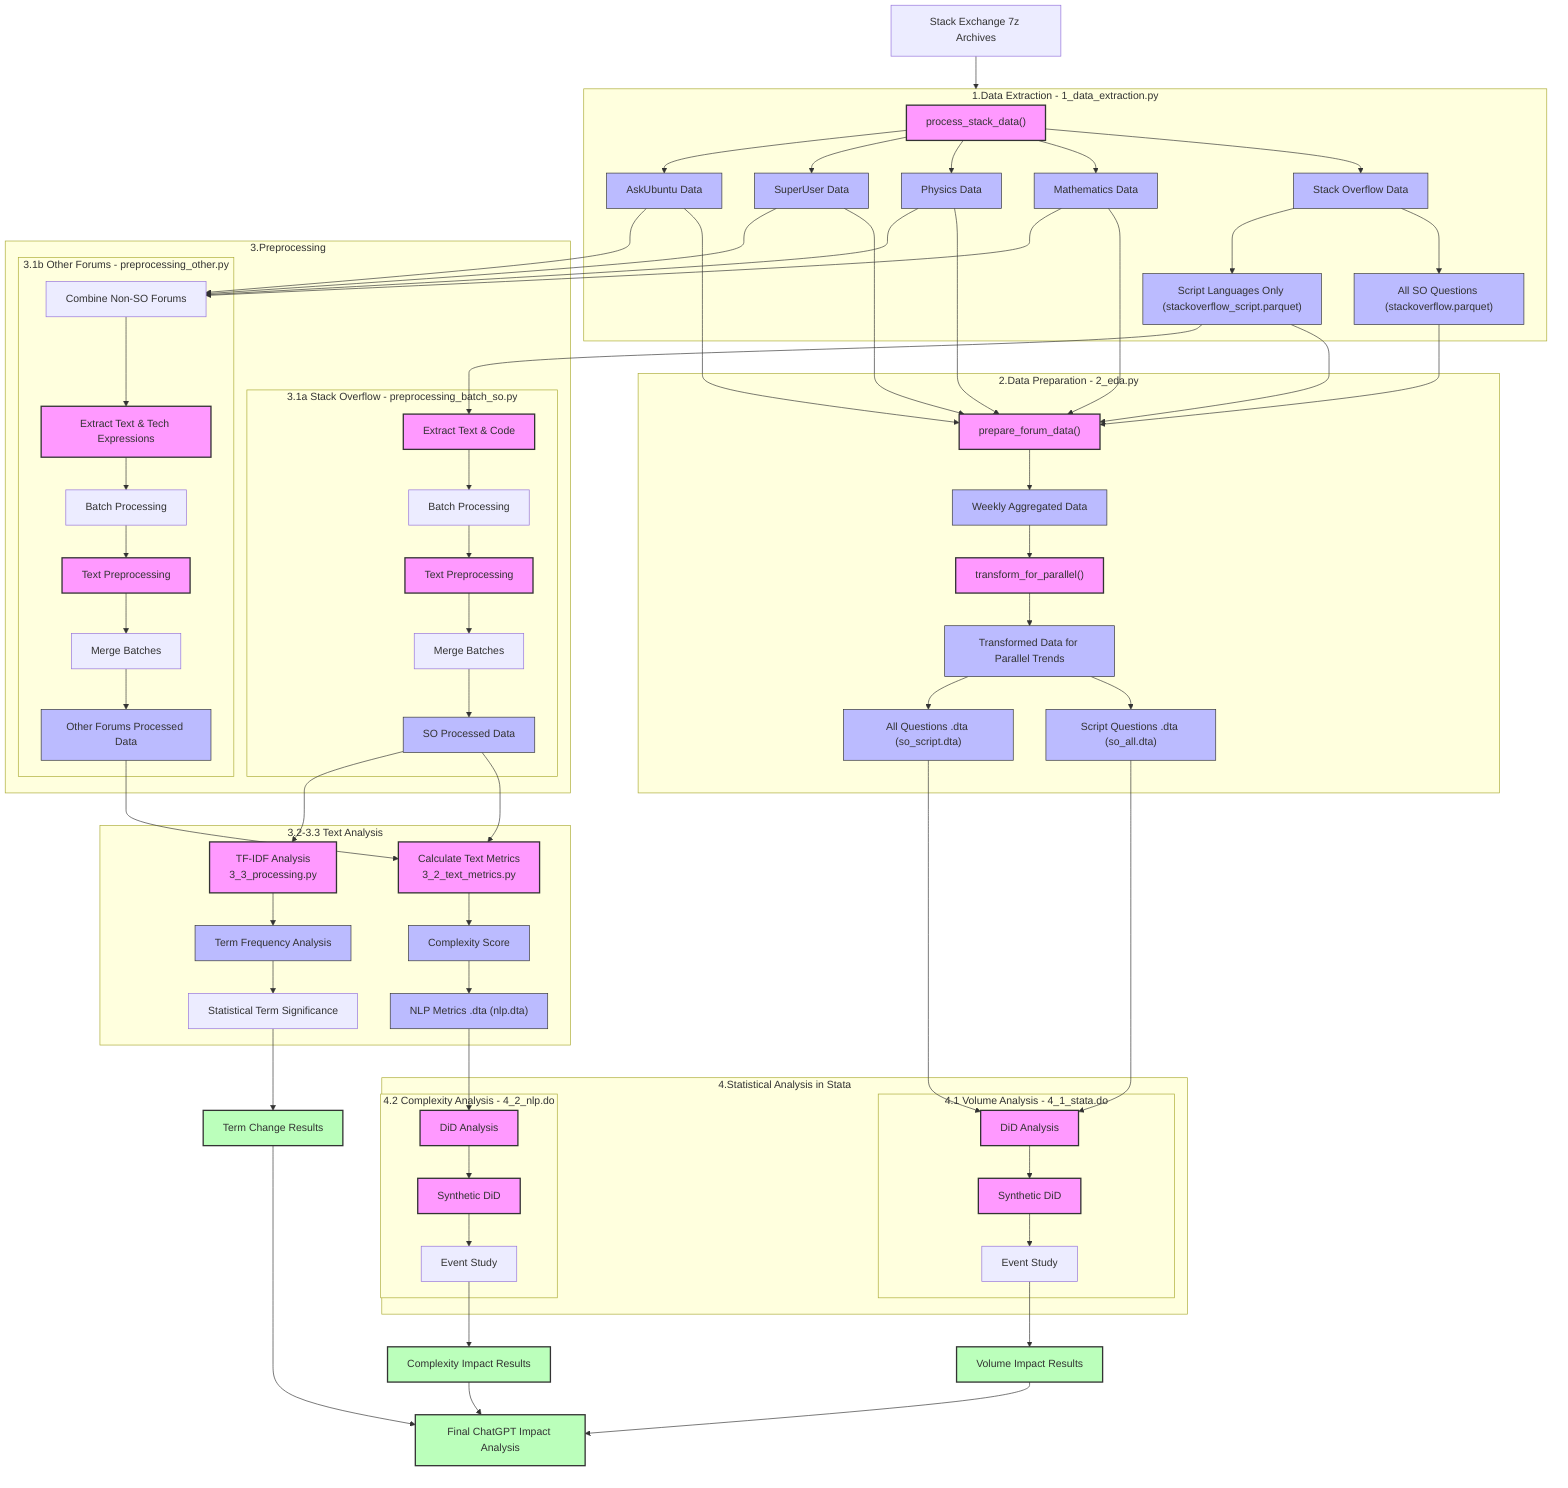 flowchart TD
    %% Data Sources
    source[Stack Exchange 7z Archives] --> extraction

    %% Main Process Flow
    subgraph extraction[1.Data Extraction  - 1_data_extraction.py]
        extract["process_stack_data()"] --> so[Stack Overflow Data]
        extract --> math[Mathematics Data]
        extract --> physics[Physics Data]
        extract --> superuser[SuperUser Data]
        extract --> askubuntu[AskUbuntu Data]
        
        %% Stack Overflow filtering
        so --> so_all["All SO Questions (stackoverflow.parquet)"]
        so --> so_script["Script Languages Only (stackoverflow_script.parquet)"]
    end

    %% Data Preparation
    subgraph preparation[2.Data Preparation - 2_eda.py]
        so_all & so_script & math & physics & superuser & askubuntu --> prepare["prepare_forum_data()"]
        prepare --> weekly[Weekly Aggregated Data]
        weekly --> transform["transform_for_parallel()"]
        transform --> parallel_data[Transformed Data for Parallel Trends]
        
        %% Data export for statistical analysis
        parallel_data --> stata_script["Script Questions .dta (so_all.dta)"]
        parallel_data --> stata_combined["All Questions .dta (so_script.dta)"]
    end

    %% Preprocessing
    subgraph preprocessing[3.Preprocessing]
        subgraph so_preprocess[3.1a Stack Overflow - preprocessing_batch_so.py]
            so_script --> extract_so[Extract Text & Code]
            extract_so --> batch_so[Batch Processing]
            batch_so --> preprocess_so[Text Preprocessing]
            preprocess_so --> merge_so[Merge Batches]
            merge_so --> so_processed[SO Processed Data]
        end
        
        subgraph other_preprocess[3.1b Other Forums - preprocessing_other.py]
            math & physics & superuser & askubuntu --> combine_others[Combine Non-SO Forums]
            combine_others --> extract_other[Extract Text & Tech Expressions]
            extract_other --> batch_other[Batch Processing]
            batch_other --> preprocess_other[Text Preprocessing]
            preprocess_other --> merge_other[Merge Batches]
            merge_other --> other_processed[Other Forums Processed Data]
        end
    end

    %% Text Analysis
    subgraph text_analysis[3.2-3.3 Text Analysis]
        so_processed --> metrics[Calculate Text Metrics\n3_2_text_metrics.py]
        other_processed --> metrics
        
        metrics --> complexity[Complexity Score]
        complexity --> nlp_data["NLP Metrics .dta (nlp.dta)"]
        
        so_processed --> tfidf[TF-IDF Analysis\n3_3_processing.py]
        tfidf --> term_freq[Term Frequency Analysis]
        term_freq --> term_significance[Statistical Term Significance]
    end

    %% Statistical Analysis
    subgraph stats[4.Statistical Analysis in Stata]
        subgraph volume[4.1 Volume Analysis - 4_1_stata.do]
            stata_script --> did_volume[DiD Analysis]
            stata_combined -->
            did_volume --> synthdid_volume[Synthetic DiD]
            synthdid_volume --> event_volume[Event Study]
        end
        
        subgraph complexity_analysis[4.2 Complexity Analysis - 4_2_nlp.do]
            nlp_data --> did_nlp[DiD Analysis]
            did_nlp --> synthdid_nlp[Synthetic DiD]
            synthdid_nlp --> event_nlp[Event Study]
        end
    end

    %% Results Flow
    term_significance --> terms_results[Term Change Results]
    event_volume --> volume_results[Volume Impact Results]
    event_nlp --> complexity_results[Complexity Impact Results]
    
    %% Final Integration
    terms_results & volume_results & complexity_results --> final[Final ChatGPT Impact Analysis]

    %% Style
    classDef process fill:#f9f,stroke:#333,stroke-width:2px;
    classDef data fill:#bbf,stroke:#333,stroke-width:1px;
    classDef result fill:#bfb,stroke:#333,stroke-width:2px;
    
    class extract,prepare,transform,extract_so,extract_other,preprocess_so,preprocess_other,metrics,tfidf,did_volume,did_nlp,synthdid_volume,synthdid_nlp process;
    class so,math,physics,superuser,askubuntu,so_all,so_script,weekly,parallel_data,stata_script,stata_combined,so_processed,other_processed,complexity,nlp_data,term_freq data;
    class terms_results,volume_results,complexity_results,final result;